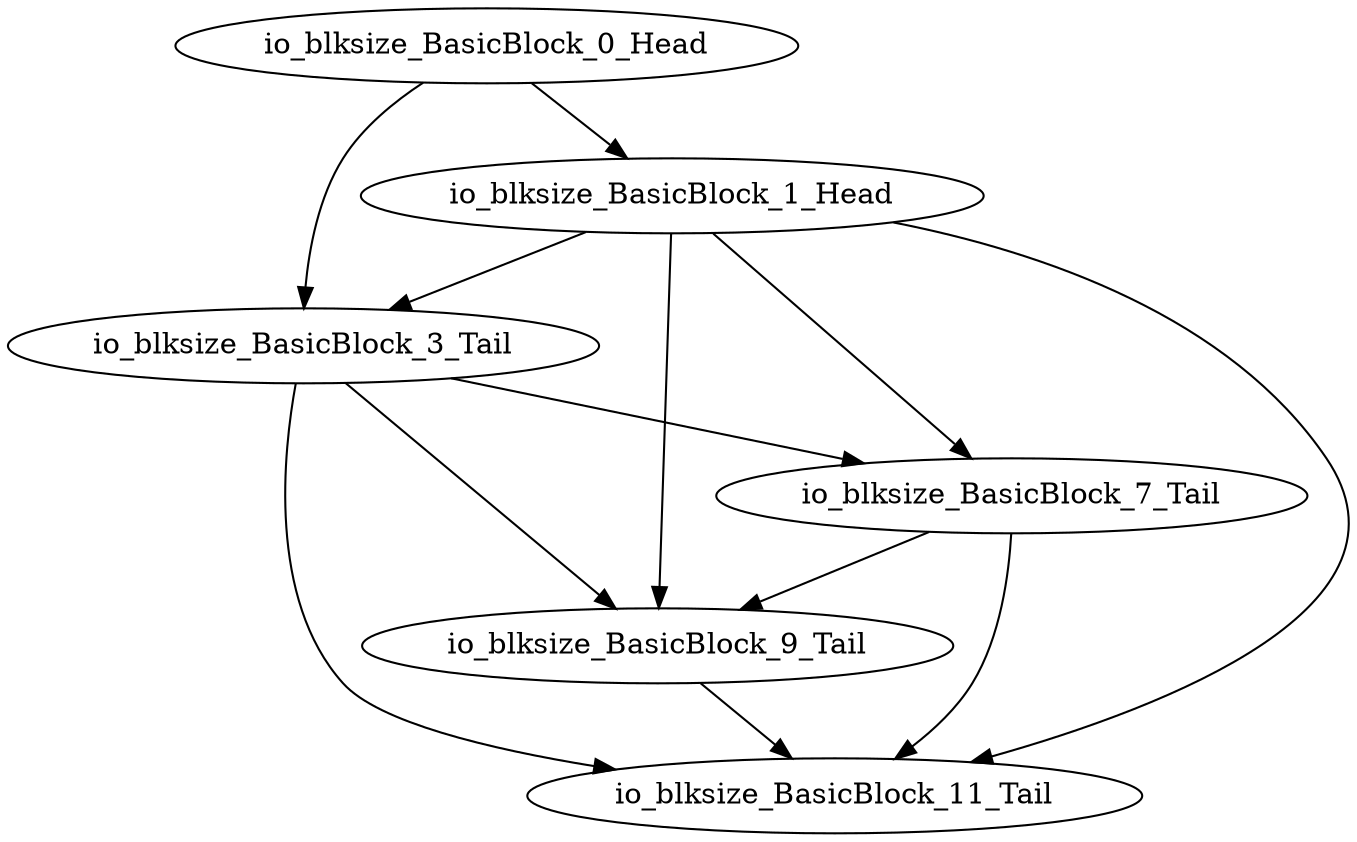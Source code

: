 digraph G {
    "io_blksize_BasicBlock_3_Tail" -> "io_blksize_BasicBlock_7_Tail"
    "io_blksize_BasicBlock_3_Tail" -> "io_blksize_BasicBlock_11_Tail"
    "io_blksize_BasicBlock_3_Tail" -> "io_blksize_BasicBlock_9_Tail"
    "io_blksize_BasicBlock_0_Head" -> "io_blksize_BasicBlock_3_Tail"
    "io_blksize_BasicBlock_0_Head" -> "io_blksize_BasicBlock_1_Head"
    "io_blksize_BasicBlock_7_Tail" -> "io_blksize_BasicBlock_11_Tail"
    "io_blksize_BasicBlock_7_Tail" -> "io_blksize_BasicBlock_9_Tail"
    "io_blksize_BasicBlock_9_Tail" -> "io_blksize_BasicBlock_11_Tail"
    "io_blksize_BasicBlock_1_Head" -> "io_blksize_BasicBlock_3_Tail"
    "io_blksize_BasicBlock_1_Head" -> "io_blksize_BasicBlock_7_Tail"
    "io_blksize_BasicBlock_1_Head" -> "io_blksize_BasicBlock_11_Tail"
    "io_blksize_BasicBlock_1_Head" -> "io_blksize_BasicBlock_9_Tail"
}
